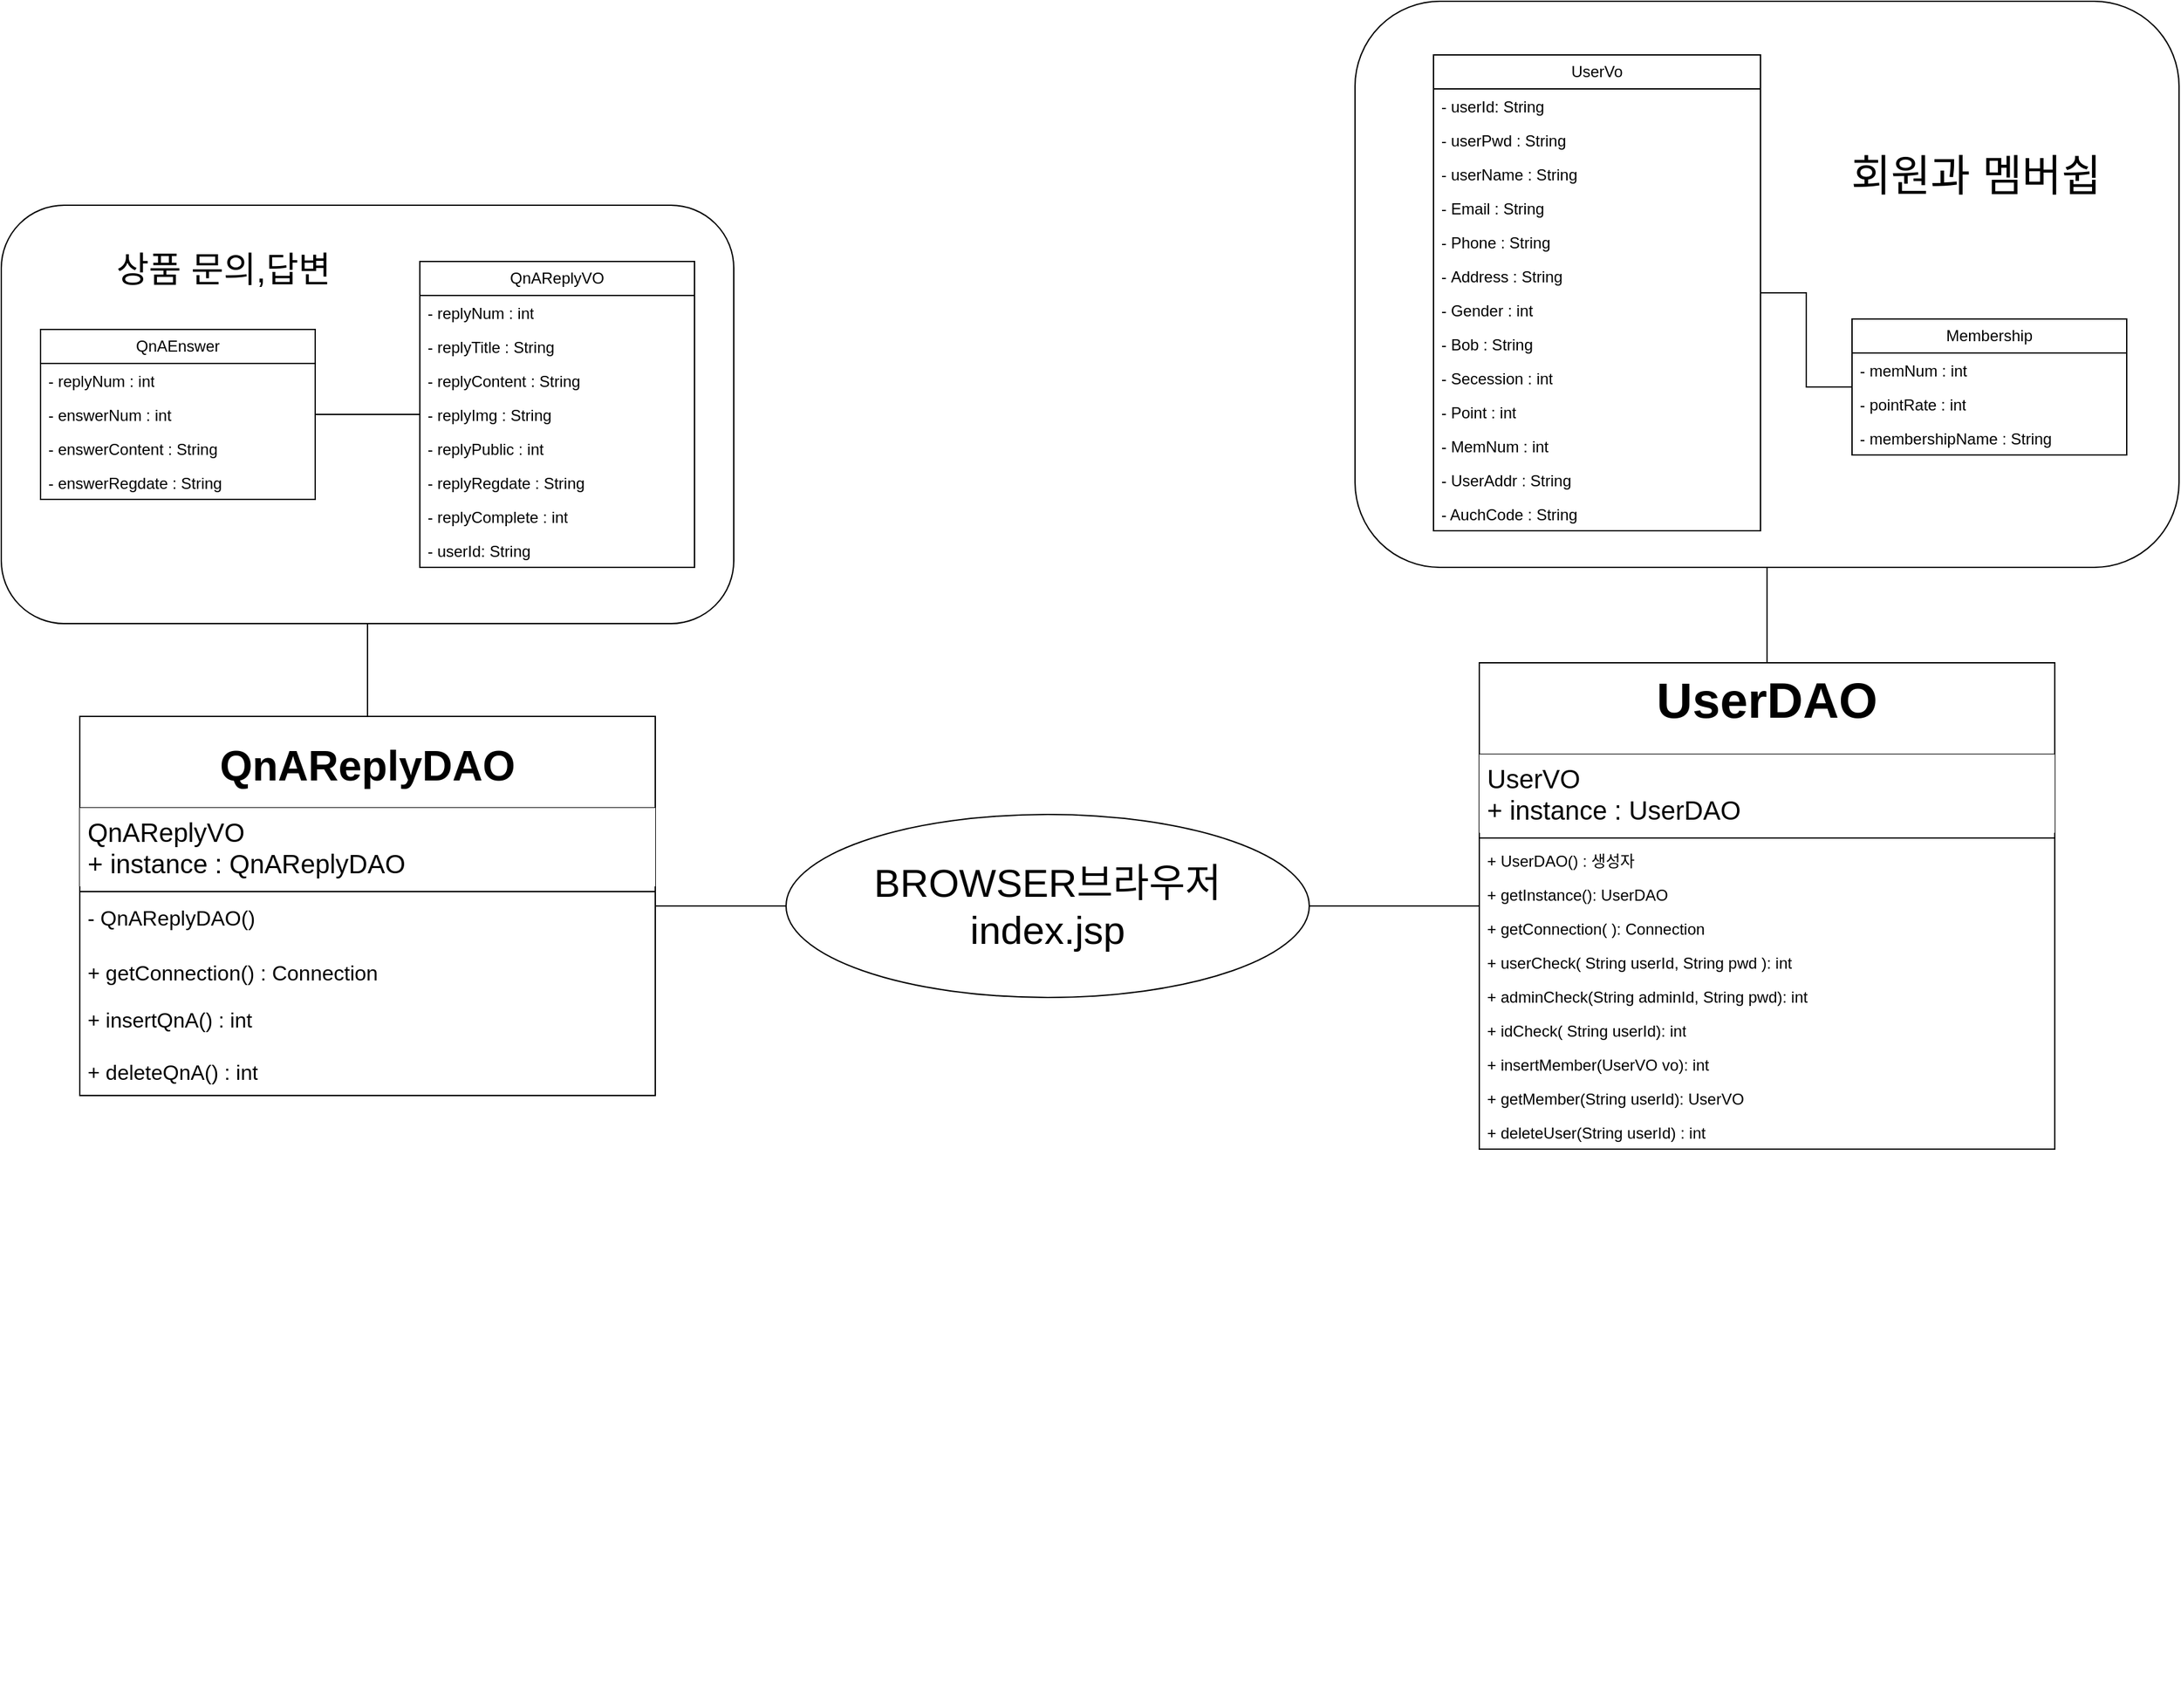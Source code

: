 <mxfile version="22.0.6" type="github">
  <diagram id="C5RBs43oDa-KdzZeNtuy" name="Page-1">
    <mxGraphModel dx="3457" dy="1850" grid="1" gridSize="10" guides="1" tooltips="1" connect="1" arrows="1" fold="1" page="1" pageScale="1" pageWidth="10000" pageHeight="10000" background="none" math="0" shadow="0">
      <root>
        <mxCell id="WIyWlLk6GJQsqaUBKTNV-0" />
        <mxCell id="WIyWlLk6GJQsqaUBKTNV-1" parent="WIyWlLk6GJQsqaUBKTNV-0" />
        <mxCell id="QfGVcZGnPZ7JhN5I90iC-2" style="edgeStyle=orthogonalEdgeStyle;rounded=0;orthogonalLoop=1;jettySize=auto;html=1;exitX=1;exitY=0.5;exitDx=0;exitDy=0;endArrow=none;endFill=0;" parent="WIyWlLk6GJQsqaUBKTNV-1" source="C-ua_Iigtk_Ro6W7pgL2-62" target="C-ua_Iigtk_Ro6W7pgL2-79" edge="1">
          <mxGeometry relative="1" as="geometry" />
        </mxCell>
        <mxCell id="QfGVcZGnPZ7JhN5I90iC-3" style="edgeStyle=orthogonalEdgeStyle;rounded=0;orthogonalLoop=1;jettySize=auto;html=1;exitX=0;exitY=0.5;exitDx=0;exitDy=0;endArrow=none;endFill=0;" parent="WIyWlLk6GJQsqaUBKTNV-1" source="C-ua_Iigtk_Ro6W7pgL2-62" target="C-ua_Iigtk_Ro6W7pgL2-149" edge="1">
          <mxGeometry relative="1" as="geometry" />
        </mxCell>
        <mxCell id="C-ua_Iigtk_Ro6W7pgL2-62" value="&lt;font style=&quot;font-size: 30px;&quot;&gt;BROWSER브라우저&lt;br&gt;index.jsp&lt;/font&gt;" style="ellipse;whiteSpace=wrap;html=1;" parent="WIyWlLk6GJQsqaUBKTNV-1" vertex="1">
          <mxGeometry x="4150" y="2286" width="400" height="140" as="geometry" />
        </mxCell>
        <mxCell id="C-ua_Iigtk_Ro6W7pgL2-93" value="" style="endArrow=classic;html=1;rounded=0;" parent="WIyWlLk6GJQsqaUBKTNV-1" edge="1">
          <mxGeometry width="50" height="50" relative="1" as="geometry">
            <mxPoint x="4750" y="2960" as="sourcePoint" />
            <mxPoint x="4750" y="2960" as="targetPoint" />
          </mxGeometry>
        </mxCell>
        <mxCell id="C-ua_Iigtk_Ro6W7pgL2-79" value="&lt;font style=&quot;font-size: 38px;&quot;&gt;UserDAO&lt;/font&gt;" style="swimlane;fontStyle=1;align=center;verticalAlign=top;childLayout=stackLayout;horizontal=1;startSize=70;horizontalStack=0;resizeParent=1;resizeParentMax=0;resizeLast=0;collapsible=1;marginBottom=0;whiteSpace=wrap;html=1;" parent="WIyWlLk6GJQsqaUBKTNV-1" vertex="1">
          <mxGeometry x="4680" y="2170" width="440" height="372" as="geometry" />
        </mxCell>
        <mxCell id="C-ua_Iigtk_Ro6W7pgL2-80" value="&lt;font style=&quot;font-size: 20px;&quot;&gt;UserVO&lt;br&gt;+ instance : UserDAO&lt;br&gt;&lt;/font&gt;" style="text;strokeColor=none;fillColor=default;align=left;verticalAlign=top;spacingLeft=4;spacingRight=4;overflow=hidden;rotatable=0;points=[[0,0.5],[1,0.5]];portConstraint=eastwest;whiteSpace=wrap;html=1;" parent="C-ua_Iigtk_Ro6W7pgL2-79" vertex="1">
          <mxGeometry y="70" width="440" height="60" as="geometry" />
        </mxCell>
        <mxCell id="C-ua_Iigtk_Ro6W7pgL2-81" value="" style="line;strokeWidth=1;fillColor=none;align=left;verticalAlign=middle;spacingTop=-1;spacingLeft=3;spacingRight=3;rotatable=0;labelPosition=right;points=[];portConstraint=eastwest;strokeColor=inherit;" parent="C-ua_Iigtk_Ro6W7pgL2-79" vertex="1">
          <mxGeometry y="130" width="440" height="8" as="geometry" />
        </mxCell>
        <mxCell id="C-ua_Iigtk_Ro6W7pgL2-85" value="+ UserDAO() : 생성자" style="text;strokeColor=none;fillColor=none;align=left;verticalAlign=top;spacingLeft=4;spacingRight=4;overflow=hidden;rotatable=0;points=[[0,0.5],[1,0.5]];portConstraint=eastwest;whiteSpace=wrap;html=1;" parent="C-ua_Iigtk_Ro6W7pgL2-79" vertex="1">
          <mxGeometry y="138" width="440" height="26" as="geometry" />
        </mxCell>
        <mxCell id="C-ua_Iigtk_Ro6W7pgL2-84" value="+ getInstance(): UserDAO" style="text;strokeColor=none;fillColor=none;align=left;verticalAlign=top;spacingLeft=4;spacingRight=4;overflow=hidden;rotatable=0;points=[[0,0.5],[1,0.5]];portConstraint=eastwest;whiteSpace=wrap;html=1;" parent="C-ua_Iigtk_Ro6W7pgL2-79" vertex="1">
          <mxGeometry y="164" width="440" height="26" as="geometry" />
        </mxCell>
        <mxCell id="C-ua_Iigtk_Ro6W7pgL2-88" value="+ getConnection( ): Connection" style="text;strokeColor=none;fillColor=none;align=left;verticalAlign=top;spacingLeft=4;spacingRight=4;overflow=hidden;rotatable=0;points=[[0,0.5],[1,0.5]];portConstraint=eastwest;whiteSpace=wrap;html=1;" parent="C-ua_Iigtk_Ro6W7pgL2-79" vertex="1">
          <mxGeometry y="190" width="440" height="26" as="geometry" />
        </mxCell>
        <mxCell id="C-ua_Iigtk_Ro6W7pgL2-86" value="+ userCheck( String userId, String pwd ): int" style="text;strokeColor=none;fillColor=none;align=left;verticalAlign=top;spacingLeft=4;spacingRight=4;overflow=hidden;rotatable=0;points=[[0,0.5],[1,0.5]];portConstraint=eastwest;whiteSpace=wrap;html=1;" parent="C-ua_Iigtk_Ro6W7pgL2-79" vertex="1">
          <mxGeometry y="216" width="440" height="26" as="geometry" />
        </mxCell>
        <mxCell id="C-ua_Iigtk_Ro6W7pgL2-83" value="+ adminCheck(String adminId, String pwd): int" style="text;strokeColor=none;fillColor=none;align=left;verticalAlign=top;spacingLeft=4;spacingRight=4;overflow=hidden;rotatable=0;points=[[0,0.5],[1,0.5]];portConstraint=eastwest;whiteSpace=wrap;html=1;" parent="C-ua_Iigtk_Ro6W7pgL2-79" vertex="1">
          <mxGeometry y="242" width="440" height="26" as="geometry" />
        </mxCell>
        <mxCell id="C-ua_Iigtk_Ro6W7pgL2-87" value="+ idCheck( String userId): int" style="text;strokeColor=none;fillColor=none;align=left;verticalAlign=top;spacingLeft=4;spacingRight=4;overflow=hidden;rotatable=0;points=[[0,0.5],[1,0.5]];portConstraint=eastwest;whiteSpace=wrap;html=1;" parent="C-ua_Iigtk_Ro6W7pgL2-79" vertex="1">
          <mxGeometry y="268" width="440" height="26" as="geometry" />
        </mxCell>
        <mxCell id="C-ua_Iigtk_Ro6W7pgL2-82" value="+ insertMember(UserVO vo): int" style="text;strokeColor=none;fillColor=none;align=left;verticalAlign=top;spacingLeft=4;spacingRight=4;overflow=hidden;rotatable=0;points=[[0,0.5],[1,0.5]];portConstraint=eastwest;whiteSpace=wrap;html=1;" parent="C-ua_Iigtk_Ro6W7pgL2-79" vertex="1">
          <mxGeometry y="294" width="440" height="26" as="geometry" />
        </mxCell>
        <mxCell id="C-ua_Iigtk_Ro6W7pgL2-90" value="&lt;div&gt;+ getMember(String userId): UserVO&lt;/div&gt;&lt;div&gt;&lt;br&gt;&lt;/div&gt;" style="text;strokeColor=none;fillColor=none;align=left;verticalAlign=top;spacingLeft=4;spacingRight=4;overflow=hidden;rotatable=0;points=[[0,0.5],[1,0.5]];portConstraint=eastwest;whiteSpace=wrap;html=1;" parent="C-ua_Iigtk_Ro6W7pgL2-79" vertex="1">
          <mxGeometry y="320" width="440" height="26" as="geometry" />
        </mxCell>
        <mxCell id="C-ua_Iigtk_Ro6W7pgL2-91" value="+ deleteUser(String userId) : int" style="text;strokeColor=none;fillColor=none;align=left;verticalAlign=top;spacingLeft=4;spacingRight=4;overflow=hidden;rotatable=0;points=[[0,0.5],[1,0.5]];portConstraint=eastwest;whiteSpace=wrap;html=1;" parent="C-ua_Iigtk_Ro6W7pgL2-79" vertex="1">
          <mxGeometry y="346" width="440" height="26" as="geometry" />
        </mxCell>
        <mxCell id="C-ua_Iigtk_Ro6W7pgL2-149" value="&lt;p data-pm-slice=&quot;1 1 [&amp;quot;tiptapChildEditor&amp;quot;,{&amp;quot;id&amp;quot;:&amp;quot;bb9aec38-6b6d-4972-979d-f6427995c20e&amp;quot;,&amp;quot;shapeId&amp;quot;:&amp;quot;laZ4YIISkif&amp;quot;,&amp;quot;textId&amp;quot;:&amp;quot;headertext&amp;quot;}]&quot;&gt;&lt;font style=&quot;font-size: 32px;&quot;&gt;QnAReplyDAO&lt;/font&gt;&lt;/p&gt;" style="swimlane;fontStyle=1;align=center;verticalAlign=top;childLayout=stackLayout;horizontal=1;startSize=70;horizontalStack=0;resizeParent=1;resizeParentMax=0;resizeLast=0;collapsible=1;marginBottom=0;whiteSpace=wrap;html=1;" parent="WIyWlLk6GJQsqaUBKTNV-1" vertex="1">
          <mxGeometry x="3610" y="2211" width="440" height="290" as="geometry" />
        </mxCell>
        <mxCell id="C-ua_Iigtk_Ro6W7pgL2-150" value="&lt;font style=&quot;font-size: 20px;&quot;&gt;QnAReplyVO&lt;br&gt;+ instance : QnAReplyDAO&lt;br&gt;&lt;/font&gt;" style="text;strokeColor=none;fillColor=default;align=left;verticalAlign=top;spacingLeft=4;spacingRight=4;overflow=hidden;rotatable=0;points=[[0,0.5],[1,0.5]];portConstraint=eastwest;whiteSpace=wrap;html=1;" parent="C-ua_Iigtk_Ro6W7pgL2-149" vertex="1">
          <mxGeometry y="70" width="440" height="60" as="geometry" />
        </mxCell>
        <mxCell id="C-ua_Iigtk_Ro6W7pgL2-151" value="" style="line;strokeWidth=1;fillColor=none;align=left;verticalAlign=middle;spacingTop=-1;spacingLeft=3;spacingRight=3;rotatable=0;labelPosition=right;points=[];portConstraint=eastwest;strokeColor=inherit;" parent="C-ua_Iigtk_Ro6W7pgL2-149" vertex="1">
          <mxGeometry y="130" width="440" height="8" as="geometry" />
        </mxCell>
        <mxCell id="C-ua_Iigtk_Ro6W7pgL2-152" value="&lt;font style=&quot;font-size: 16px;&quot;&gt;- QnAReplyDAO()&lt;/font&gt;" style="text;strokeColor=none;fillColor=none;align=left;verticalAlign=top;spacingLeft=4;spacingRight=4;overflow=hidden;rotatable=0;points=[[0,0.5],[1,0.5]];portConstraint=eastwest;whiteSpace=wrap;html=1;" parent="C-ua_Iigtk_Ro6W7pgL2-149" vertex="1">
          <mxGeometry y="138" width="440" height="42" as="geometry" />
        </mxCell>
        <mxCell id="C-ua_Iigtk_Ro6W7pgL2-153" value="&lt;font style=&quot;font-size: 16px;&quot;&gt;+ getConnection() : Connection&lt;/font&gt;" style="text;strokeColor=none;fillColor=none;align=left;verticalAlign=top;spacingLeft=4;spacingRight=4;overflow=hidden;rotatable=0;points=[[0,0.5],[1,0.5]];portConstraint=eastwest;whiteSpace=wrap;html=1;" parent="C-ua_Iigtk_Ro6W7pgL2-149" vertex="1">
          <mxGeometry y="180" width="440" height="36" as="geometry" />
        </mxCell>
        <mxCell id="C-ua_Iigtk_Ro6W7pgL2-154" value="&lt;font style=&quot;font-size: 16px;&quot;&gt;+ insertQnA() : int&lt;/font&gt;" style="text;strokeColor=none;fillColor=none;align=left;verticalAlign=top;spacingLeft=4;spacingRight=4;overflow=hidden;rotatable=0;points=[[0,0.5],[1,0.5]];portConstraint=eastwest;whiteSpace=wrap;html=1;" parent="C-ua_Iigtk_Ro6W7pgL2-149" vertex="1">
          <mxGeometry y="216" width="440" height="40" as="geometry" />
        </mxCell>
        <mxCell id="C-ua_Iigtk_Ro6W7pgL2-155" value="&lt;font style=&quot;font-size: 16px;&quot;&gt;+ deleteQnA() : int&lt;/font&gt;" style="text;strokeColor=none;fillColor=none;align=left;verticalAlign=top;spacingLeft=4;spacingRight=4;overflow=hidden;rotatable=0;points=[[0,0.5],[1,0.5]];portConstraint=eastwest;whiteSpace=wrap;html=1;" parent="C-ua_Iigtk_Ro6W7pgL2-149" vertex="1">
          <mxGeometry y="256" width="440" height="34" as="geometry" />
        </mxCell>
        <mxCell id="QfGVcZGnPZ7JhN5I90iC-8" style="edgeStyle=orthogonalEdgeStyle;rounded=0;orthogonalLoop=1;jettySize=auto;html=1;exitX=0.5;exitY=1;exitDx=0;exitDy=0;endArrow=none;endFill=0;" parent="WIyWlLk6GJQsqaUBKTNV-1" source="QfGVcZGnPZ7JhN5I90iC-6" target="C-ua_Iigtk_Ro6W7pgL2-149" edge="1">
          <mxGeometry relative="1" as="geometry" />
        </mxCell>
        <mxCell id="QfGVcZGnPZ7JhN5I90iC-6" value="" style="rounded=1;whiteSpace=wrap;html=1;" parent="WIyWlLk6GJQsqaUBKTNV-1" vertex="1">
          <mxGeometry x="3550" y="1820" width="560" height="320" as="geometry" />
        </mxCell>
        <mxCell id="C-ua_Iigtk_Ro6W7pgL2-212" value="QnAReplyVO" style="swimlane;fontStyle=0;childLayout=stackLayout;horizontal=1;startSize=26;fillColor=none;horizontalStack=0;resizeParent=1;resizeParentMax=0;resizeLast=0;collapsible=1;marginBottom=0;whiteSpace=wrap;html=1;" parent="WIyWlLk6GJQsqaUBKTNV-1" vertex="1">
          <mxGeometry x="3870" y="1863" width="210" height="234" as="geometry" />
        </mxCell>
        <mxCell id="C-ua_Iigtk_Ro6W7pgL2-213" value="- replyNum : int" style="text;strokeColor=none;fillColor=none;align=left;verticalAlign=top;spacingLeft=4;spacingRight=4;overflow=hidden;rotatable=0;points=[[0,0.5],[1,0.5]];portConstraint=eastwest;whiteSpace=wrap;html=1;" parent="C-ua_Iigtk_Ro6W7pgL2-212" vertex="1">
          <mxGeometry y="26" width="210" height="26" as="geometry" />
        </mxCell>
        <mxCell id="C-ua_Iigtk_Ro6W7pgL2-214" value="- replyTitle : String" style="text;strokeColor=none;fillColor=none;align=left;verticalAlign=top;spacingLeft=4;spacingRight=4;overflow=hidden;rotatable=0;points=[[0,0.5],[1,0.5]];portConstraint=eastwest;whiteSpace=wrap;html=1;" parent="C-ua_Iigtk_Ro6W7pgL2-212" vertex="1">
          <mxGeometry y="52" width="210" height="26" as="geometry" />
        </mxCell>
        <mxCell id="C-ua_Iigtk_Ro6W7pgL2-215" value="- replyContent : String" style="text;strokeColor=none;fillColor=none;align=left;verticalAlign=top;spacingLeft=4;spacingRight=4;overflow=hidden;rotatable=0;points=[[0,0.5],[1,0.5]];portConstraint=eastwest;whiteSpace=wrap;html=1;" parent="C-ua_Iigtk_Ro6W7pgL2-212" vertex="1">
          <mxGeometry y="78" width="210" height="26" as="geometry" />
        </mxCell>
        <mxCell id="C-ua_Iigtk_Ro6W7pgL2-216" value="- replyImg : String" style="text;strokeColor=none;fillColor=none;align=left;verticalAlign=top;spacingLeft=4;spacingRight=4;overflow=hidden;rotatable=0;points=[[0,0.5],[1,0.5]];portConstraint=eastwest;whiteSpace=wrap;html=1;" parent="C-ua_Iigtk_Ro6W7pgL2-212" vertex="1">
          <mxGeometry y="104" width="210" height="26" as="geometry" />
        </mxCell>
        <mxCell id="C-ua_Iigtk_Ro6W7pgL2-217" value="- replyPublic : int" style="text;strokeColor=none;fillColor=none;align=left;verticalAlign=top;spacingLeft=4;spacingRight=4;overflow=hidden;rotatable=0;points=[[0,0.5],[1,0.5]];portConstraint=eastwest;whiteSpace=wrap;html=1;" parent="C-ua_Iigtk_Ro6W7pgL2-212" vertex="1">
          <mxGeometry y="130" width="210" height="26" as="geometry" />
        </mxCell>
        <mxCell id="C-ua_Iigtk_Ro6W7pgL2-218" value="- replyRegdate : String" style="text;strokeColor=none;fillColor=none;align=left;verticalAlign=top;spacingLeft=4;spacingRight=4;overflow=hidden;rotatable=0;points=[[0,0.5],[1,0.5]];portConstraint=eastwest;whiteSpace=wrap;html=1;" parent="C-ua_Iigtk_Ro6W7pgL2-212" vertex="1">
          <mxGeometry y="156" width="210" height="26" as="geometry" />
        </mxCell>
        <mxCell id="C-ua_Iigtk_Ro6W7pgL2-219" value="- replyComplete : int" style="text;strokeColor=none;fillColor=none;align=left;verticalAlign=top;spacingLeft=4;spacingRight=4;overflow=hidden;rotatable=0;points=[[0,0.5],[1,0.5]];portConstraint=eastwest;whiteSpace=wrap;html=1;" parent="C-ua_Iigtk_Ro6W7pgL2-212" vertex="1">
          <mxGeometry y="182" width="210" height="26" as="geometry" />
        </mxCell>
        <mxCell id="C-ua_Iigtk_Ro6W7pgL2-220" value="- userId: String" style="text;strokeColor=none;fillColor=none;align=left;verticalAlign=top;spacingLeft=4;spacingRight=4;overflow=hidden;rotatable=0;points=[[0,0.5],[1,0.5]];portConstraint=eastwest;whiteSpace=wrap;html=1;" parent="C-ua_Iigtk_Ro6W7pgL2-212" vertex="1">
          <mxGeometry y="208" width="210" height="26" as="geometry" />
        </mxCell>
        <mxCell id="C-ua_Iigtk_Ro6W7pgL2-226" value="QnAEnswer" style="swimlane;fontStyle=0;childLayout=stackLayout;horizontal=1;startSize=26;fillColor=none;horizontalStack=0;resizeParent=1;resizeParentMax=0;resizeLast=0;collapsible=1;marginBottom=0;whiteSpace=wrap;html=1;" parent="WIyWlLk6GJQsqaUBKTNV-1" vertex="1">
          <mxGeometry x="3580" y="1915" width="210" height="130" as="geometry" />
        </mxCell>
        <mxCell id="C-ua_Iigtk_Ro6W7pgL2-227" value="- replyNum : int" style="text;strokeColor=none;fillColor=none;align=left;verticalAlign=top;spacingLeft=4;spacingRight=4;overflow=hidden;rotatable=0;points=[[0,0.5],[1,0.5]];portConstraint=eastwest;whiteSpace=wrap;html=1;" parent="C-ua_Iigtk_Ro6W7pgL2-226" vertex="1">
          <mxGeometry y="26" width="210" height="26" as="geometry" />
        </mxCell>
        <mxCell id="C-ua_Iigtk_Ro6W7pgL2-228" value="- enswerNum : int" style="text;strokeColor=none;fillColor=none;align=left;verticalAlign=top;spacingLeft=4;spacingRight=4;overflow=hidden;rotatable=0;points=[[0,0.5],[1,0.5]];portConstraint=eastwest;whiteSpace=wrap;html=1;" parent="C-ua_Iigtk_Ro6W7pgL2-226" vertex="1">
          <mxGeometry y="52" width="210" height="26" as="geometry" />
        </mxCell>
        <mxCell id="C-ua_Iigtk_Ro6W7pgL2-229" value="- enswerContent : String" style="text;strokeColor=none;fillColor=none;align=left;verticalAlign=top;spacingLeft=4;spacingRight=4;overflow=hidden;rotatable=0;points=[[0,0.5],[1,0.5]];portConstraint=eastwest;whiteSpace=wrap;html=1;" parent="C-ua_Iigtk_Ro6W7pgL2-226" vertex="1">
          <mxGeometry y="78" width="210" height="26" as="geometry" />
        </mxCell>
        <mxCell id="C-ua_Iigtk_Ro6W7pgL2-230" value="- enswerRegdate : String" style="text;strokeColor=none;fillColor=none;align=left;verticalAlign=top;spacingLeft=4;spacingRight=4;overflow=hidden;rotatable=0;points=[[0,0.5],[1,0.5]];portConstraint=eastwest;whiteSpace=wrap;html=1;" parent="C-ua_Iigtk_Ro6W7pgL2-226" vertex="1">
          <mxGeometry y="104" width="210" height="26" as="geometry" />
        </mxCell>
        <mxCell id="QfGVcZGnPZ7JhN5I90iC-5" style="edgeStyle=orthogonalEdgeStyle;rounded=0;orthogonalLoop=1;jettySize=auto;html=1;exitX=1;exitY=0.5;exitDx=0;exitDy=0;endArrow=none;endFill=0;" parent="WIyWlLk6GJQsqaUBKTNV-1" source="C-ua_Iigtk_Ro6W7pgL2-228" target="C-ua_Iigtk_Ro6W7pgL2-212" edge="1">
          <mxGeometry relative="1" as="geometry" />
        </mxCell>
        <mxCell id="QfGVcZGnPZ7JhN5I90iC-9" value="&lt;span style=&quot;font-size: 27px;&quot;&gt;상품 문의,답변&lt;/span&gt;" style="text;html=1;strokeColor=none;fillColor=none;align=center;verticalAlign=middle;whiteSpace=wrap;rounded=0;" parent="WIyWlLk6GJQsqaUBKTNV-1" vertex="1">
          <mxGeometry x="3580" y="1840" width="280" height="60" as="geometry" />
        </mxCell>
        <mxCell id="QfGVcZGnPZ7JhN5I90iC-16" style="edgeStyle=orthogonalEdgeStyle;rounded=0;orthogonalLoop=1;jettySize=auto;html=1;exitX=0.5;exitY=1;exitDx=0;exitDy=0;endArrow=none;endFill=0;" parent="WIyWlLk6GJQsqaUBKTNV-1" source="QfGVcZGnPZ7JhN5I90iC-12" target="C-ua_Iigtk_Ro6W7pgL2-79" edge="1">
          <mxGeometry relative="1" as="geometry" />
        </mxCell>
        <mxCell id="QfGVcZGnPZ7JhN5I90iC-17" value="" style="group" parent="WIyWlLk6GJQsqaUBKTNV-1" vertex="1" connectable="0">
          <mxGeometry x="4585" y="1664" width="630" height="433" as="geometry" />
        </mxCell>
        <mxCell id="QfGVcZGnPZ7JhN5I90iC-12" value="" style="rounded=1;whiteSpace=wrap;html=1;" parent="QfGVcZGnPZ7JhN5I90iC-17" vertex="1">
          <mxGeometry width="630" height="433" as="geometry" />
        </mxCell>
        <mxCell id="C-ua_Iigtk_Ro6W7pgL2-197" value="UserVo" style="swimlane;fontStyle=0;childLayout=stackLayout;horizontal=1;startSize=26;fillColor=none;horizontalStack=0;resizeParent=1;resizeParentMax=0;resizeLast=0;collapsible=1;marginBottom=0;whiteSpace=wrap;html=1;" parent="QfGVcZGnPZ7JhN5I90iC-17" vertex="1">
          <mxGeometry x="60" y="41" width="250" height="364" as="geometry" />
        </mxCell>
        <mxCell id="C-ua_Iigtk_Ro6W7pgL2-198" value="- userId: String" style="text;strokeColor=none;fillColor=none;align=left;verticalAlign=top;spacingLeft=4;spacingRight=4;overflow=hidden;rotatable=0;points=[[0,0.5],[1,0.5]];portConstraint=eastwest;whiteSpace=wrap;html=1;" parent="C-ua_Iigtk_Ro6W7pgL2-197" vertex="1">
          <mxGeometry y="26" width="250" height="26" as="geometry" />
        </mxCell>
        <mxCell id="C-ua_Iigtk_Ro6W7pgL2-199" value="- userPwd : String" style="text;strokeColor=none;fillColor=none;align=left;verticalAlign=top;spacingLeft=4;spacingRight=4;overflow=hidden;rotatable=0;points=[[0,0.5],[1,0.5]];portConstraint=eastwest;whiteSpace=wrap;html=1;" parent="C-ua_Iigtk_Ro6W7pgL2-197" vertex="1">
          <mxGeometry y="52" width="250" height="26" as="geometry" />
        </mxCell>
        <mxCell id="C-ua_Iigtk_Ro6W7pgL2-205" value="- userName : String" style="text;strokeColor=none;fillColor=none;align=left;verticalAlign=top;spacingLeft=4;spacingRight=4;overflow=hidden;rotatable=0;points=[[0,0.5],[1,0.5]];portConstraint=eastwest;whiteSpace=wrap;html=1;" parent="C-ua_Iigtk_Ro6W7pgL2-197" vertex="1">
          <mxGeometry y="78" width="250" height="26" as="geometry" />
        </mxCell>
        <mxCell id="C-ua_Iigtk_Ro6W7pgL2-204" value="- Email : String" style="text;strokeColor=none;fillColor=none;align=left;verticalAlign=top;spacingLeft=4;spacingRight=4;overflow=hidden;rotatable=0;points=[[0,0.5],[1,0.5]];portConstraint=eastwest;whiteSpace=wrap;html=1;" parent="C-ua_Iigtk_Ro6W7pgL2-197" vertex="1">
          <mxGeometry y="104" width="250" height="26" as="geometry" />
        </mxCell>
        <mxCell id="C-ua_Iigtk_Ro6W7pgL2-203" value="-&amp;nbsp;Phone : String" style="text;strokeColor=none;fillColor=none;align=left;verticalAlign=top;spacingLeft=4;spacingRight=4;overflow=hidden;rotatable=0;points=[[0,0.5],[1,0.5]];portConstraint=eastwest;whiteSpace=wrap;html=1;" parent="C-ua_Iigtk_Ro6W7pgL2-197" vertex="1">
          <mxGeometry y="130" width="250" height="26" as="geometry" />
        </mxCell>
        <mxCell id="C-ua_Iigtk_Ro6W7pgL2-202" value="-&amp;nbsp;Address : String" style="text;strokeColor=none;fillColor=none;align=left;verticalAlign=top;spacingLeft=4;spacingRight=4;overflow=hidden;rotatable=0;points=[[0,0.5],[1,0.5]];portConstraint=eastwest;whiteSpace=wrap;html=1;" parent="C-ua_Iigtk_Ro6W7pgL2-197" vertex="1">
          <mxGeometry y="156" width="250" height="26" as="geometry" />
        </mxCell>
        <mxCell id="C-ua_Iigtk_Ro6W7pgL2-200" value="-&amp;nbsp;Gender : int" style="text;strokeColor=none;fillColor=none;align=left;verticalAlign=top;spacingLeft=4;spacingRight=4;overflow=hidden;rotatable=0;points=[[0,0.5],[1,0.5]];portConstraint=eastwest;whiteSpace=wrap;html=1;" parent="C-ua_Iigtk_Ro6W7pgL2-197" vertex="1">
          <mxGeometry y="182" width="250" height="26" as="geometry" />
        </mxCell>
        <mxCell id="C-ua_Iigtk_Ro6W7pgL2-206" value="- Bob : String" style="text;strokeColor=none;fillColor=none;align=left;verticalAlign=top;spacingLeft=4;spacingRight=4;overflow=hidden;rotatable=0;points=[[0,0.5],[1,0.5]];portConstraint=eastwest;whiteSpace=wrap;html=1;" parent="C-ua_Iigtk_Ro6W7pgL2-197" vertex="1">
          <mxGeometry y="208" width="250" height="26" as="geometry" />
        </mxCell>
        <mxCell id="C-ua_Iigtk_Ro6W7pgL2-207" value="- Secession : int" style="text;strokeColor=none;fillColor=none;align=left;verticalAlign=top;spacingLeft=4;spacingRight=4;overflow=hidden;rotatable=0;points=[[0,0.5],[1,0.5]];portConstraint=eastwest;whiteSpace=wrap;html=1;" parent="C-ua_Iigtk_Ro6W7pgL2-197" vertex="1">
          <mxGeometry y="234" width="250" height="26" as="geometry" />
        </mxCell>
        <mxCell id="C-ua_Iigtk_Ro6W7pgL2-208" value="- Point : int" style="text;strokeColor=none;fillColor=none;align=left;verticalAlign=top;spacingLeft=4;spacingRight=4;overflow=hidden;rotatable=0;points=[[0,0.5],[1,0.5]];portConstraint=eastwest;whiteSpace=wrap;html=1;" parent="C-ua_Iigtk_Ro6W7pgL2-197" vertex="1">
          <mxGeometry y="260" width="250" height="26" as="geometry" />
        </mxCell>
        <mxCell id="C-ua_Iigtk_Ro6W7pgL2-210" value="- MemNum : int" style="text;strokeColor=none;fillColor=none;align=left;verticalAlign=top;spacingLeft=4;spacingRight=4;overflow=hidden;rotatable=0;points=[[0,0.5],[1,0.5]];portConstraint=eastwest;whiteSpace=wrap;html=1;" parent="C-ua_Iigtk_Ro6W7pgL2-197" vertex="1">
          <mxGeometry y="286" width="250" height="26" as="geometry" />
        </mxCell>
        <mxCell id="C-ua_Iigtk_Ro6W7pgL2-209" value="- UserAddr : String" style="text;strokeColor=none;fillColor=none;align=left;verticalAlign=top;spacingLeft=4;spacingRight=4;overflow=hidden;rotatable=0;points=[[0,0.5],[1,0.5]];portConstraint=eastwest;whiteSpace=wrap;html=1;" parent="C-ua_Iigtk_Ro6W7pgL2-197" vertex="1">
          <mxGeometry y="312" width="250" height="26" as="geometry" />
        </mxCell>
        <mxCell id="C-ua_Iigtk_Ro6W7pgL2-211" value="- AuchCode : String" style="text;strokeColor=none;fillColor=none;align=left;verticalAlign=top;spacingLeft=4;spacingRight=4;overflow=hidden;rotatable=0;points=[[0,0.5],[1,0.5]];portConstraint=eastwest;whiteSpace=wrap;html=1;" parent="C-ua_Iigtk_Ro6W7pgL2-197" vertex="1">
          <mxGeometry y="338" width="250" height="26" as="geometry" />
        </mxCell>
        <mxCell id="C-ua_Iigtk_Ro6W7pgL2-240" value="Membership" style="swimlane;fontStyle=0;childLayout=stackLayout;horizontal=1;startSize=26;fillColor=none;horizontalStack=0;resizeParent=1;resizeParentMax=0;resizeLast=0;collapsible=1;marginBottom=0;whiteSpace=wrap;html=1;" parent="QfGVcZGnPZ7JhN5I90iC-17" vertex="1">
          <mxGeometry x="380" y="243" width="210" height="104" as="geometry" />
        </mxCell>
        <mxCell id="C-ua_Iigtk_Ro6W7pgL2-241" value="- memNum : int" style="text;strokeColor=none;fillColor=none;align=left;verticalAlign=top;spacingLeft=4;spacingRight=4;overflow=hidden;rotatable=0;points=[[0,0.5],[1,0.5]];portConstraint=eastwest;whiteSpace=wrap;html=1;" parent="C-ua_Iigtk_Ro6W7pgL2-240" vertex="1">
          <mxGeometry y="26" width="210" height="26" as="geometry" />
        </mxCell>
        <mxCell id="C-ua_Iigtk_Ro6W7pgL2-242" value="&lt;div&gt;- pointRate : int&lt;/div&gt;&lt;div&gt;&lt;br&gt;&lt;/div&gt;" style="text;strokeColor=none;fillColor=none;align=left;verticalAlign=top;spacingLeft=4;spacingRight=4;overflow=hidden;rotatable=0;points=[[0,0.5],[1,0.5]];portConstraint=eastwest;whiteSpace=wrap;html=1;" parent="C-ua_Iigtk_Ro6W7pgL2-240" vertex="1">
          <mxGeometry y="52" width="210" height="26" as="geometry" />
        </mxCell>
        <mxCell id="C-ua_Iigtk_Ro6W7pgL2-243" value="- membershipName : String" style="text;strokeColor=none;fillColor=none;align=left;verticalAlign=top;spacingLeft=4;spacingRight=4;overflow=hidden;rotatable=0;points=[[0,0.5],[1,0.5]];portConstraint=eastwest;whiteSpace=wrap;html=1;" parent="C-ua_Iigtk_Ro6W7pgL2-240" vertex="1">
          <mxGeometry y="78" width="210" height="26" as="geometry" />
        </mxCell>
        <mxCell id="QfGVcZGnPZ7JhN5I90iC-1" style="edgeStyle=orthogonalEdgeStyle;rounded=0;orthogonalLoop=1;jettySize=auto;html=1;endArrow=none;endFill=0;" parent="QfGVcZGnPZ7JhN5I90iC-17" source="C-ua_Iigtk_Ro6W7pgL2-197" target="C-ua_Iigtk_Ro6W7pgL2-240" edge="1">
          <mxGeometry relative="1" as="geometry" />
        </mxCell>
        <mxCell id="QfGVcZGnPZ7JhN5I90iC-15" value="&lt;span style=&quot;font-size: 33px;&quot;&gt;회원과 멤버쉽&lt;/span&gt;" style="text;html=1;strokeColor=none;fillColor=none;align=center;verticalAlign=middle;whiteSpace=wrap;rounded=0;" parent="QfGVcZGnPZ7JhN5I90iC-17" vertex="1">
          <mxGeometry x="340" y="53" width="270" height="160" as="geometry" />
        </mxCell>
      </root>
    </mxGraphModel>
  </diagram>
</mxfile>
